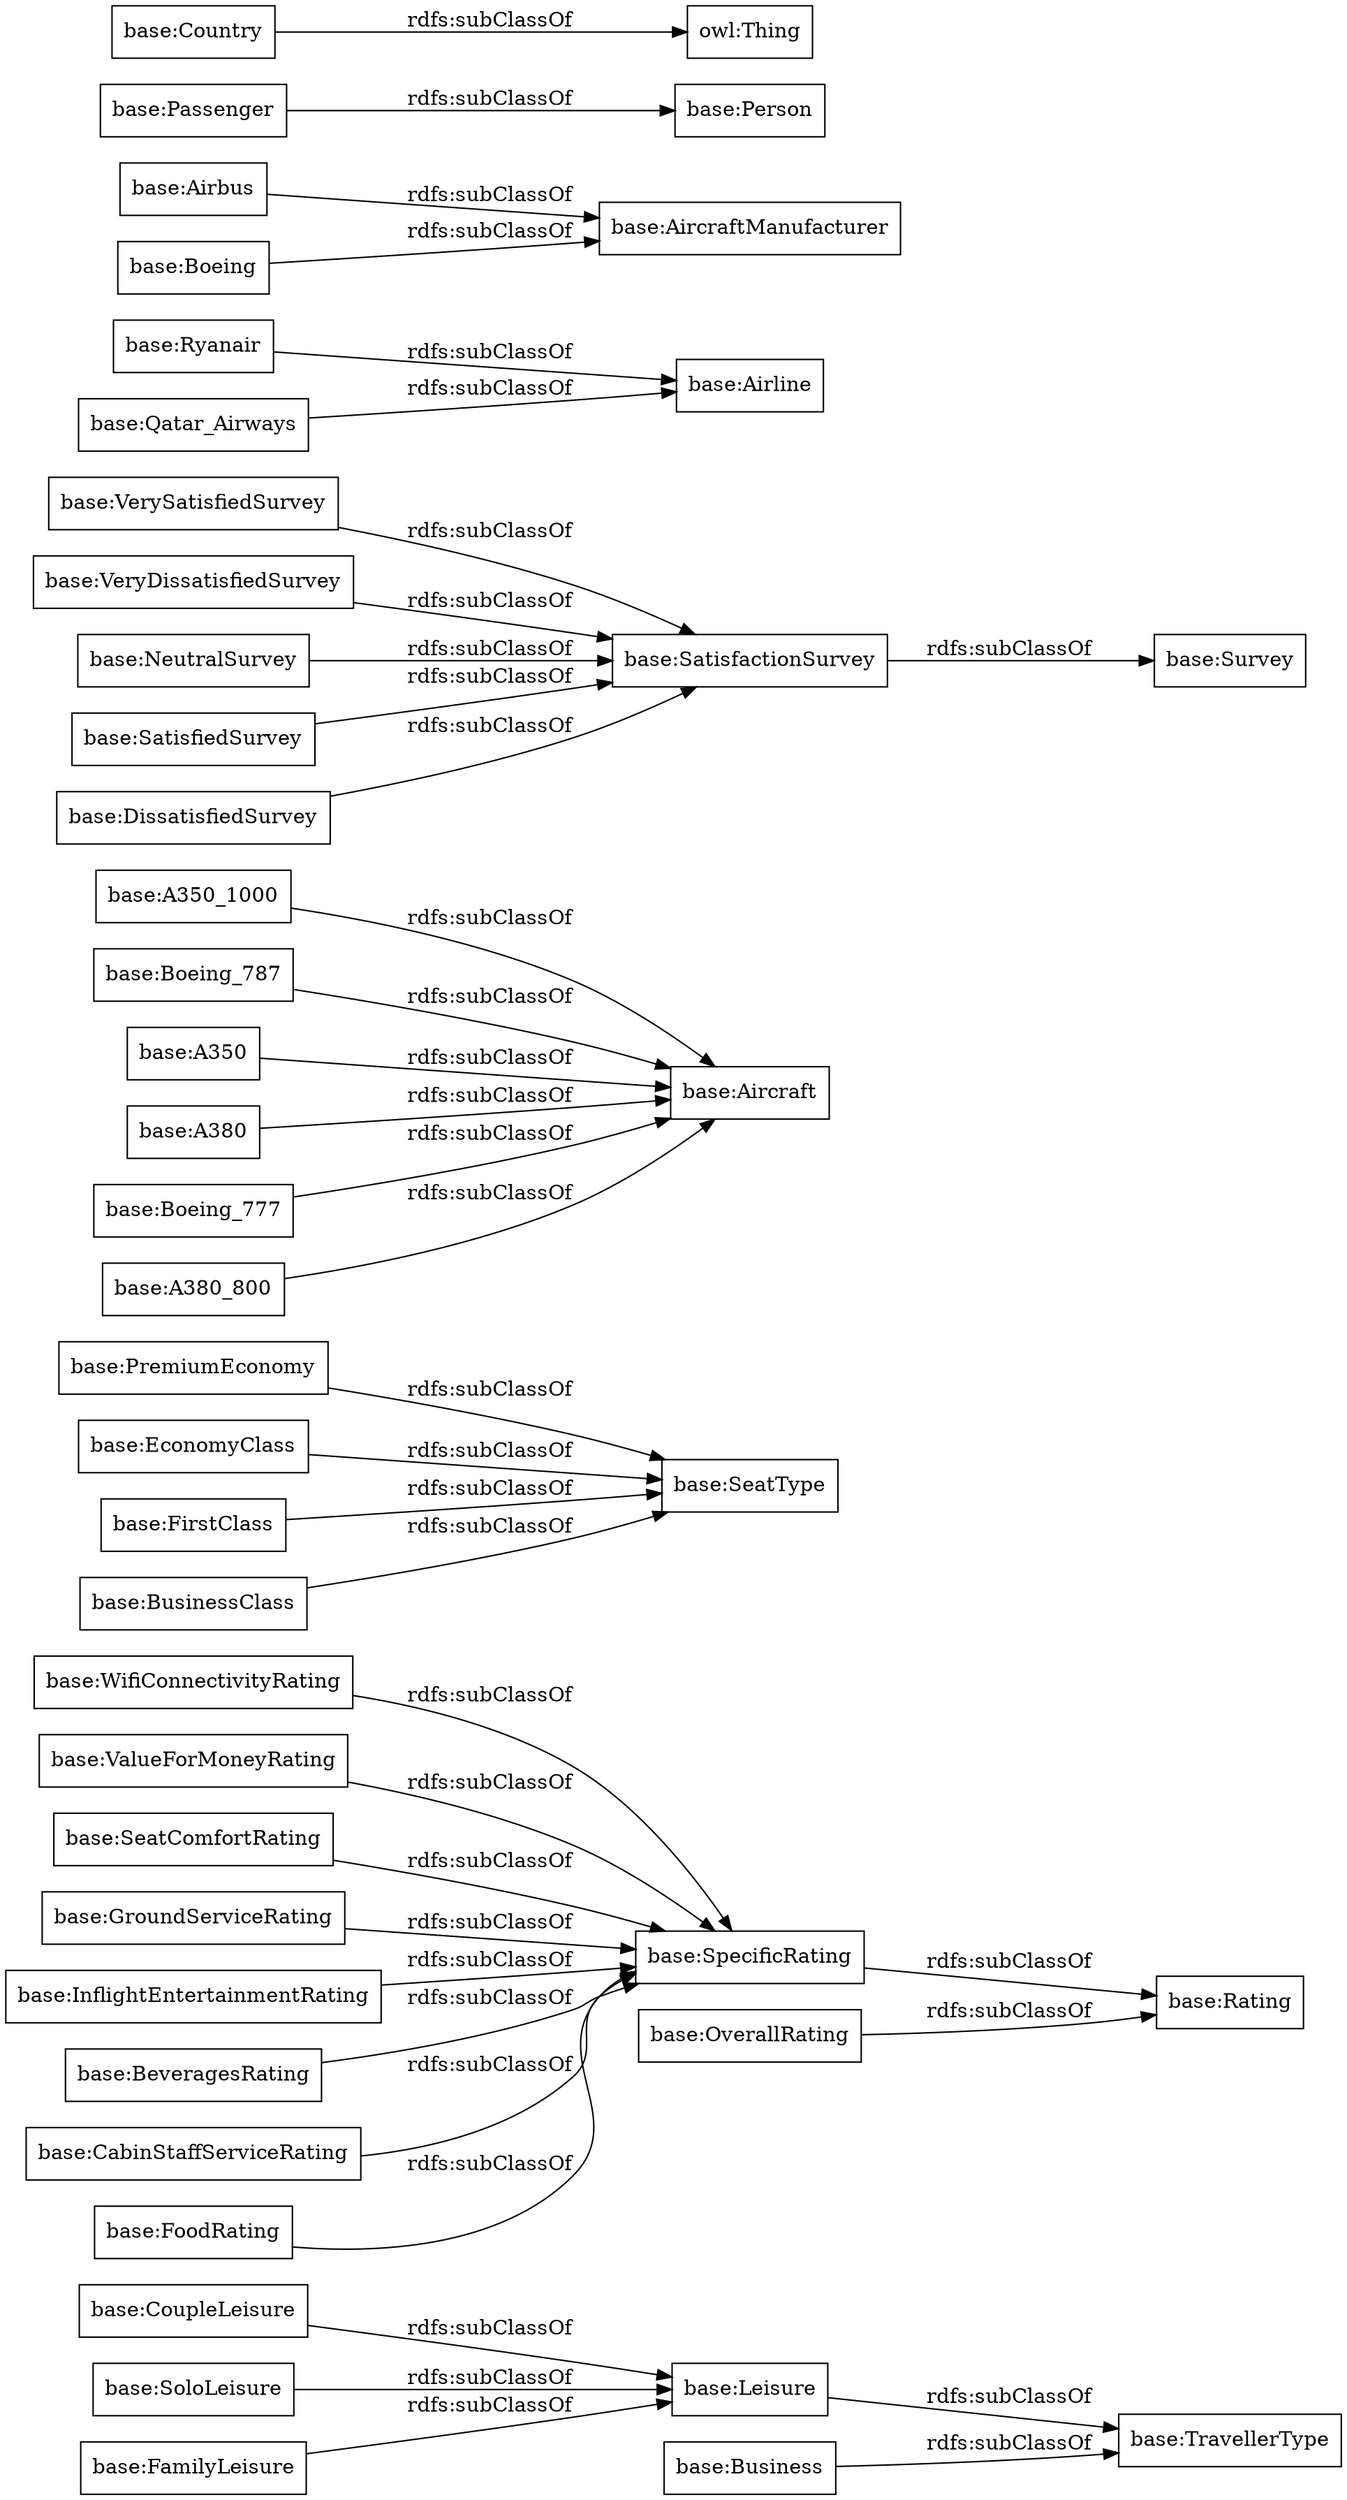 digraph ar2dtool_diagram { 
rankdir=LR;
size="1000"
node [shape = rectangle, color="black"]; "base:CoupleLeisure" "base:WifiConnectivityRating" "base:PremiumEconomy" "base:A350_1000" "base:VerySatisfiedSurvey" "base:Ryanair" "base:VeryDissatisfiedSurvey" "base:Airbus" "base:ValueForMoneyRating" "base:Survey" "base:Boeing" "base:Business" "base:SeatComfortRating" "base:Leisure" "base:NeutralSurvey" "base:SatisfactionSurvey" "base:Airline" "base:OverallRating" "base:GroundServiceRating" "base:TravellerType" "base:Boeing_787" "base:InflightEntertainmentRating" "base:Passenger" "base:SatisfiedSurvey" "base:Country" "base:SoloLeisure" "base:Qatar_Airways" "base:BeveragesRating" "base:DissatisfiedSurvey" "base:Rating" "base:FamilyLeisure" "base:A350" "base:CabinStaffServiceRating" "base:EconomyClass" "base:FirstClass" "base:SpecificRating" "base:AircraftManufacturer" "base:FoodRating" "base:A380" "base:BusinessClass" "base:SeatType" "base:Boeing_777" "base:Aircraft" "base:A380_800" "base:Person" ; /*classes style*/
	"base:SpecificRating" -> "base:Rating" [ label = "rdfs:subClassOf" ];
	"base:Qatar_Airways" -> "base:Airline" [ label = "rdfs:subClassOf" ];
	"base:SatisfiedSurvey" -> "base:SatisfactionSurvey" [ label = "rdfs:subClassOf" ];
	"base:CabinStaffServiceRating" -> "base:SpecificRating" [ label = "rdfs:subClassOf" ];
	"base:Boeing" -> "base:AircraftManufacturer" [ label = "rdfs:subClassOf" ];
	"base:Boeing_787" -> "base:Aircraft" [ label = "rdfs:subClassOf" ];
	"base:FirstClass" -> "base:SeatType" [ label = "rdfs:subClassOf" ];
	"base:ValueForMoneyRating" -> "base:SpecificRating" [ label = "rdfs:subClassOf" ];
	"base:DissatisfiedSurvey" -> "base:SatisfactionSurvey" [ label = "rdfs:subClassOf" ];
	"base:OverallRating" -> "base:Rating" [ label = "rdfs:subClassOf" ];
	"base:EconomyClass" -> "base:SeatType" [ label = "rdfs:subClassOf" ];
	"base:A380" -> "base:Aircraft" [ label = "rdfs:subClassOf" ];
	"base:Boeing_777" -> "base:Aircraft" [ label = "rdfs:subClassOf" ];
	"base:FoodRating" -> "base:SpecificRating" [ label = "rdfs:subClassOf" ];
	"base:NeutralSurvey" -> "base:SatisfactionSurvey" [ label = "rdfs:subClassOf" ];
	"base:SoloLeisure" -> "base:Leisure" [ label = "rdfs:subClassOf" ];
	"base:SatisfactionSurvey" -> "base:Survey" [ label = "rdfs:subClassOf" ];
	"base:BusinessClass" -> "base:SeatType" [ label = "rdfs:subClassOf" ];
	"base:VerySatisfiedSurvey" -> "base:SatisfactionSurvey" [ label = "rdfs:subClassOf" ];
	"base:PremiumEconomy" -> "base:SeatType" [ label = "rdfs:subClassOf" ];
	"base:A380_800" -> "base:Aircraft" [ label = "rdfs:subClassOf" ];
	"base:Business" -> "base:TravellerType" [ label = "rdfs:subClassOf" ];
	"base:A350" -> "base:Aircraft" [ label = "rdfs:subClassOf" ];
	"base:WifiConnectivityRating" -> "base:SpecificRating" [ label = "rdfs:subClassOf" ];
	"base:Leisure" -> "base:TravellerType" [ label = "rdfs:subClassOf" ];
	"base:Country" -> "owl:Thing" [ label = "rdfs:subClassOf" ];
	"base:InflightEntertainmentRating" -> "base:SpecificRating" [ label = "rdfs:subClassOf" ];
	"base:A350_1000" -> "base:Aircraft" [ label = "rdfs:subClassOf" ];
	"base:CoupleLeisure" -> "base:Leisure" [ label = "rdfs:subClassOf" ];
	"base:Ryanair" -> "base:Airline" [ label = "rdfs:subClassOf" ];
	"base:BeveragesRating" -> "base:SpecificRating" [ label = "rdfs:subClassOf" ];
	"base:VeryDissatisfiedSurvey" -> "base:SatisfactionSurvey" [ label = "rdfs:subClassOf" ];
	"base:Passenger" -> "base:Person" [ label = "rdfs:subClassOf" ];
	"base:FamilyLeisure" -> "base:Leisure" [ label = "rdfs:subClassOf" ];
	"base:Airbus" -> "base:AircraftManufacturer" [ label = "rdfs:subClassOf" ];
	"base:GroundServiceRating" -> "base:SpecificRating" [ label = "rdfs:subClassOf" ];
	"base:SeatComfortRating" -> "base:SpecificRating" [ label = "rdfs:subClassOf" ];

}
